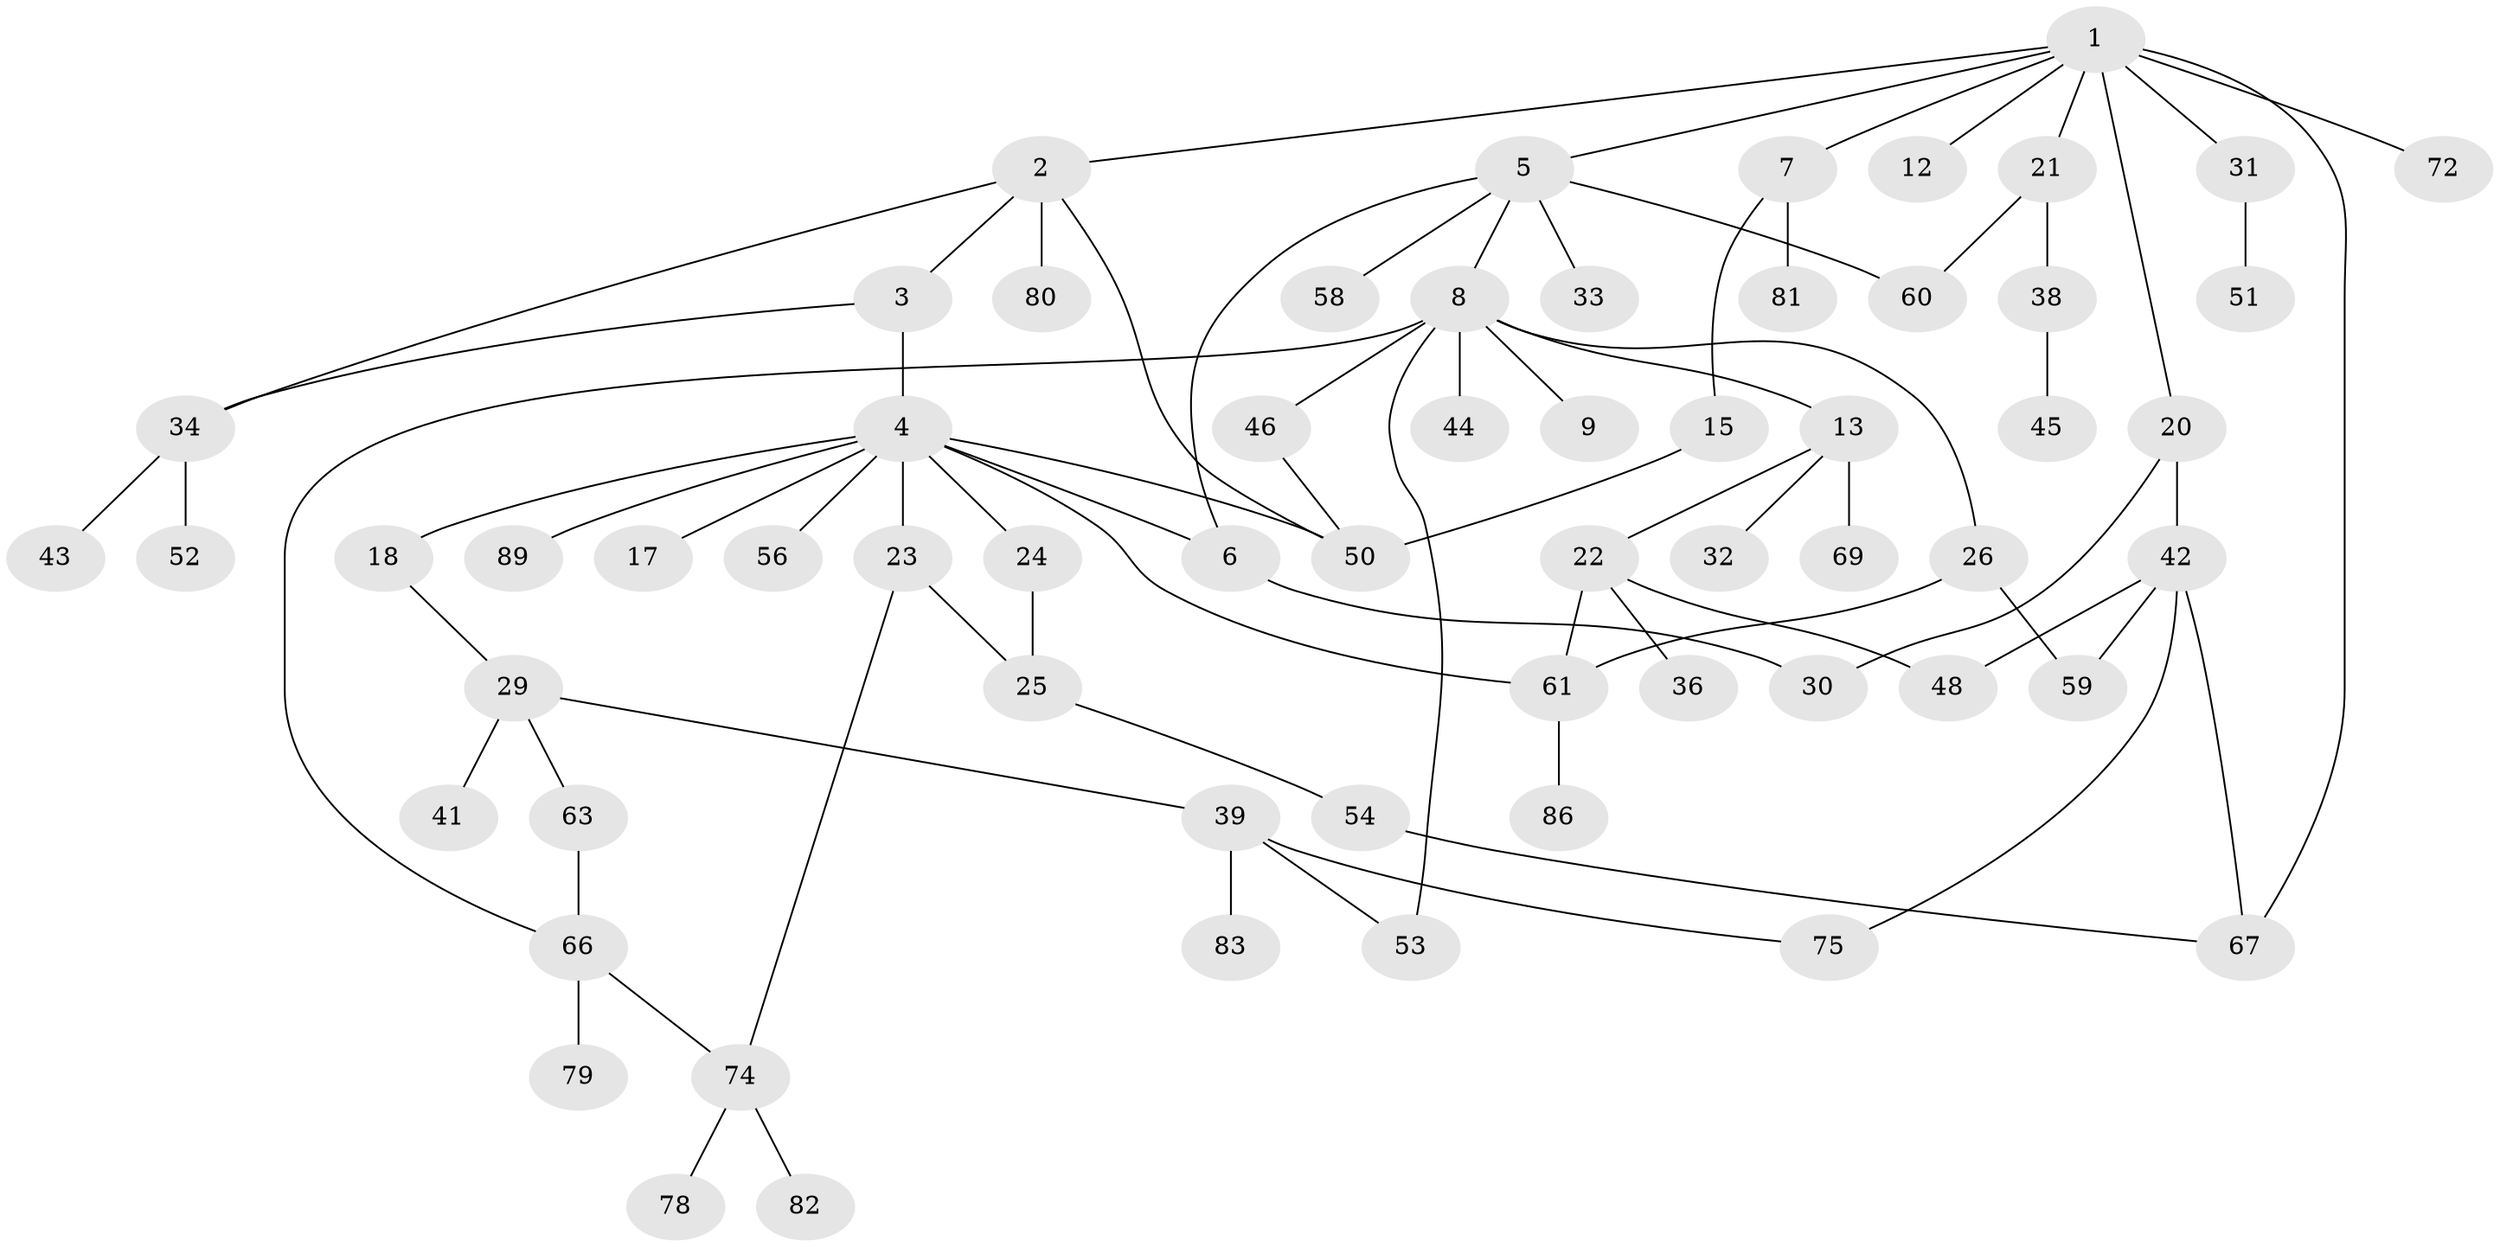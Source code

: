 // original degree distribution, {9: 0.02247191011235955, 4: 0.15730337078651685, 3: 0.15730337078651685, 6: 0.02247191011235955, 1: 0.33707865168539325, 2: 0.2808988764044944, 5: 0.02247191011235955}
// Generated by graph-tools (version 1.1) at 2025/10/02/27/25 16:10:52]
// undirected, 62 vertices, 79 edges
graph export_dot {
graph [start="1"]
  node [color=gray90,style=filled];
  1 [super="+10"];
  2 [super="+57"];
  3;
  4 [super="+85"];
  5 [super="+11"];
  6;
  7 [super="+19"];
  8 [super="+16"];
  9;
  12 [super="+88"];
  13 [super="+14"];
  15 [super="+62"];
  17;
  18;
  20 [super="+47"];
  21 [super="+55"];
  22 [super="+35"];
  23 [super="+28"];
  24;
  25 [super="+27"];
  26 [super="+70"];
  29 [super="+49"];
  30 [super="+65"];
  31 [super="+40"];
  32;
  33 [super="+84"];
  34 [super="+37"];
  36 [super="+77"];
  38;
  39 [super="+71"];
  41;
  42 [super="+68"];
  43;
  44;
  45;
  46;
  48;
  50 [super="+64"];
  51;
  52;
  53;
  54;
  56;
  58;
  59;
  60;
  61 [super="+76"];
  63;
  66 [super="+73"];
  67;
  69;
  72;
  74 [super="+87"];
  75;
  78;
  79;
  80;
  81;
  82;
  83;
  86;
  89;
  1 -- 2;
  1 -- 5;
  1 -- 7;
  1 -- 12;
  1 -- 21;
  1 -- 31 [weight=2];
  1 -- 72;
  1 -- 67;
  1 -- 20;
  2 -- 3;
  2 -- 80;
  2 -- 34;
  2 -- 50;
  3 -- 4;
  3 -- 34;
  4 -- 6;
  4 -- 17;
  4 -- 18;
  4 -- 23;
  4 -- 24;
  4 -- 50;
  4 -- 56;
  4 -- 89;
  4 -- 61;
  5 -- 8;
  5 -- 33;
  5 -- 58;
  5 -- 60;
  5 -- 6;
  6 -- 30;
  7 -- 15;
  7 -- 81;
  8 -- 9;
  8 -- 13;
  8 -- 26;
  8 -- 44;
  8 -- 66;
  8 -- 53;
  8 -- 46;
  13 -- 22;
  13 -- 32;
  13 -- 69;
  15 -- 50;
  18 -- 29;
  20 -- 42;
  20 -- 30;
  21 -- 38 [weight=2];
  21 -- 60;
  22 -- 61;
  22 -- 48;
  22 -- 36;
  23 -- 74;
  23 -- 25;
  24 -- 25;
  25 -- 54;
  26 -- 59;
  26 -- 61;
  29 -- 39;
  29 -- 41;
  29 -- 63;
  31 -- 51;
  34 -- 52;
  34 -- 43;
  38 -- 45;
  39 -- 83;
  39 -- 53;
  39 -- 75;
  42 -- 48;
  42 -- 59 [weight=2];
  42 -- 75;
  42 -- 67;
  46 -- 50;
  54 -- 67;
  61 -- 86;
  63 -- 66;
  66 -- 74;
  66 -- 79;
  74 -- 78;
  74 -- 82;
}
